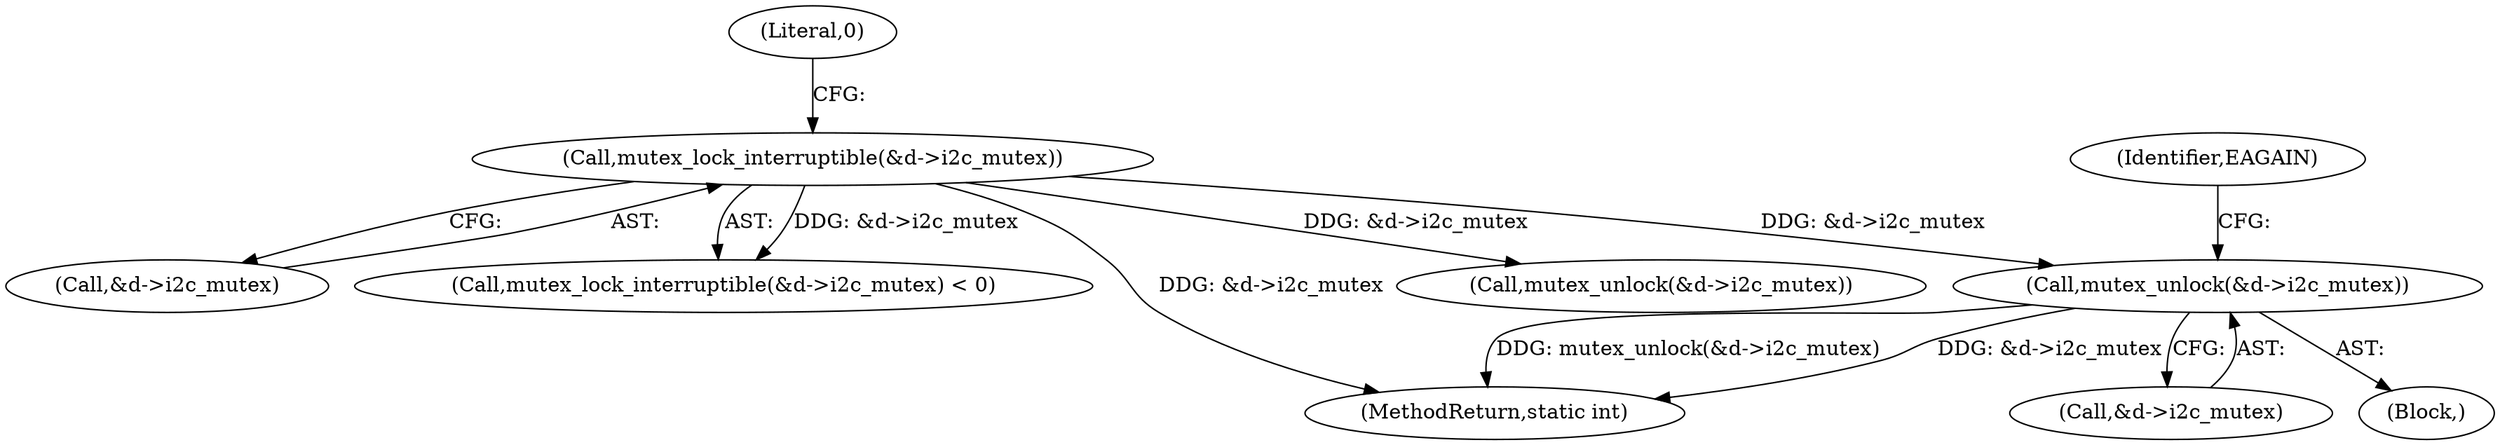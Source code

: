 digraph "0_linux_606142af57dad981b78707234cfbd15f9f7b7125_1@API" {
"1000144" [label="(Call,mutex_unlock(&d->i2c_mutex))"];
"1000126" [label="(Call,mutex_lock_interruptible(&d->i2c_mutex))"];
"1000127" [label="(Call,&d->i2c_mutex)"];
"1000144" [label="(Call,mutex_unlock(&d->i2c_mutex))"];
"1000125" [label="(Call,mutex_lock_interruptible(&d->i2c_mutex) < 0)"];
"1000131" [label="(Literal,0)"];
"1000143" [label="(Block,)"];
"1000451" [label="(MethodReturn,static int)"];
"1000444" [label="(Call,mutex_unlock(&d->i2c_mutex))"];
"1000126" [label="(Call,mutex_lock_interruptible(&d->i2c_mutex))"];
"1000151" [label="(Identifier,EAGAIN)"];
"1000145" [label="(Call,&d->i2c_mutex)"];
"1000144" -> "1000143"  [label="AST: "];
"1000144" -> "1000145"  [label="CFG: "];
"1000145" -> "1000144"  [label="AST: "];
"1000151" -> "1000144"  [label="CFG: "];
"1000144" -> "1000451"  [label="DDG: mutex_unlock(&d->i2c_mutex)"];
"1000144" -> "1000451"  [label="DDG: &d->i2c_mutex"];
"1000126" -> "1000144"  [label="DDG: &d->i2c_mutex"];
"1000126" -> "1000125"  [label="AST: "];
"1000126" -> "1000127"  [label="CFG: "];
"1000127" -> "1000126"  [label="AST: "];
"1000131" -> "1000126"  [label="CFG: "];
"1000126" -> "1000451"  [label="DDG: &d->i2c_mutex"];
"1000126" -> "1000125"  [label="DDG: &d->i2c_mutex"];
"1000126" -> "1000444"  [label="DDG: &d->i2c_mutex"];
}
